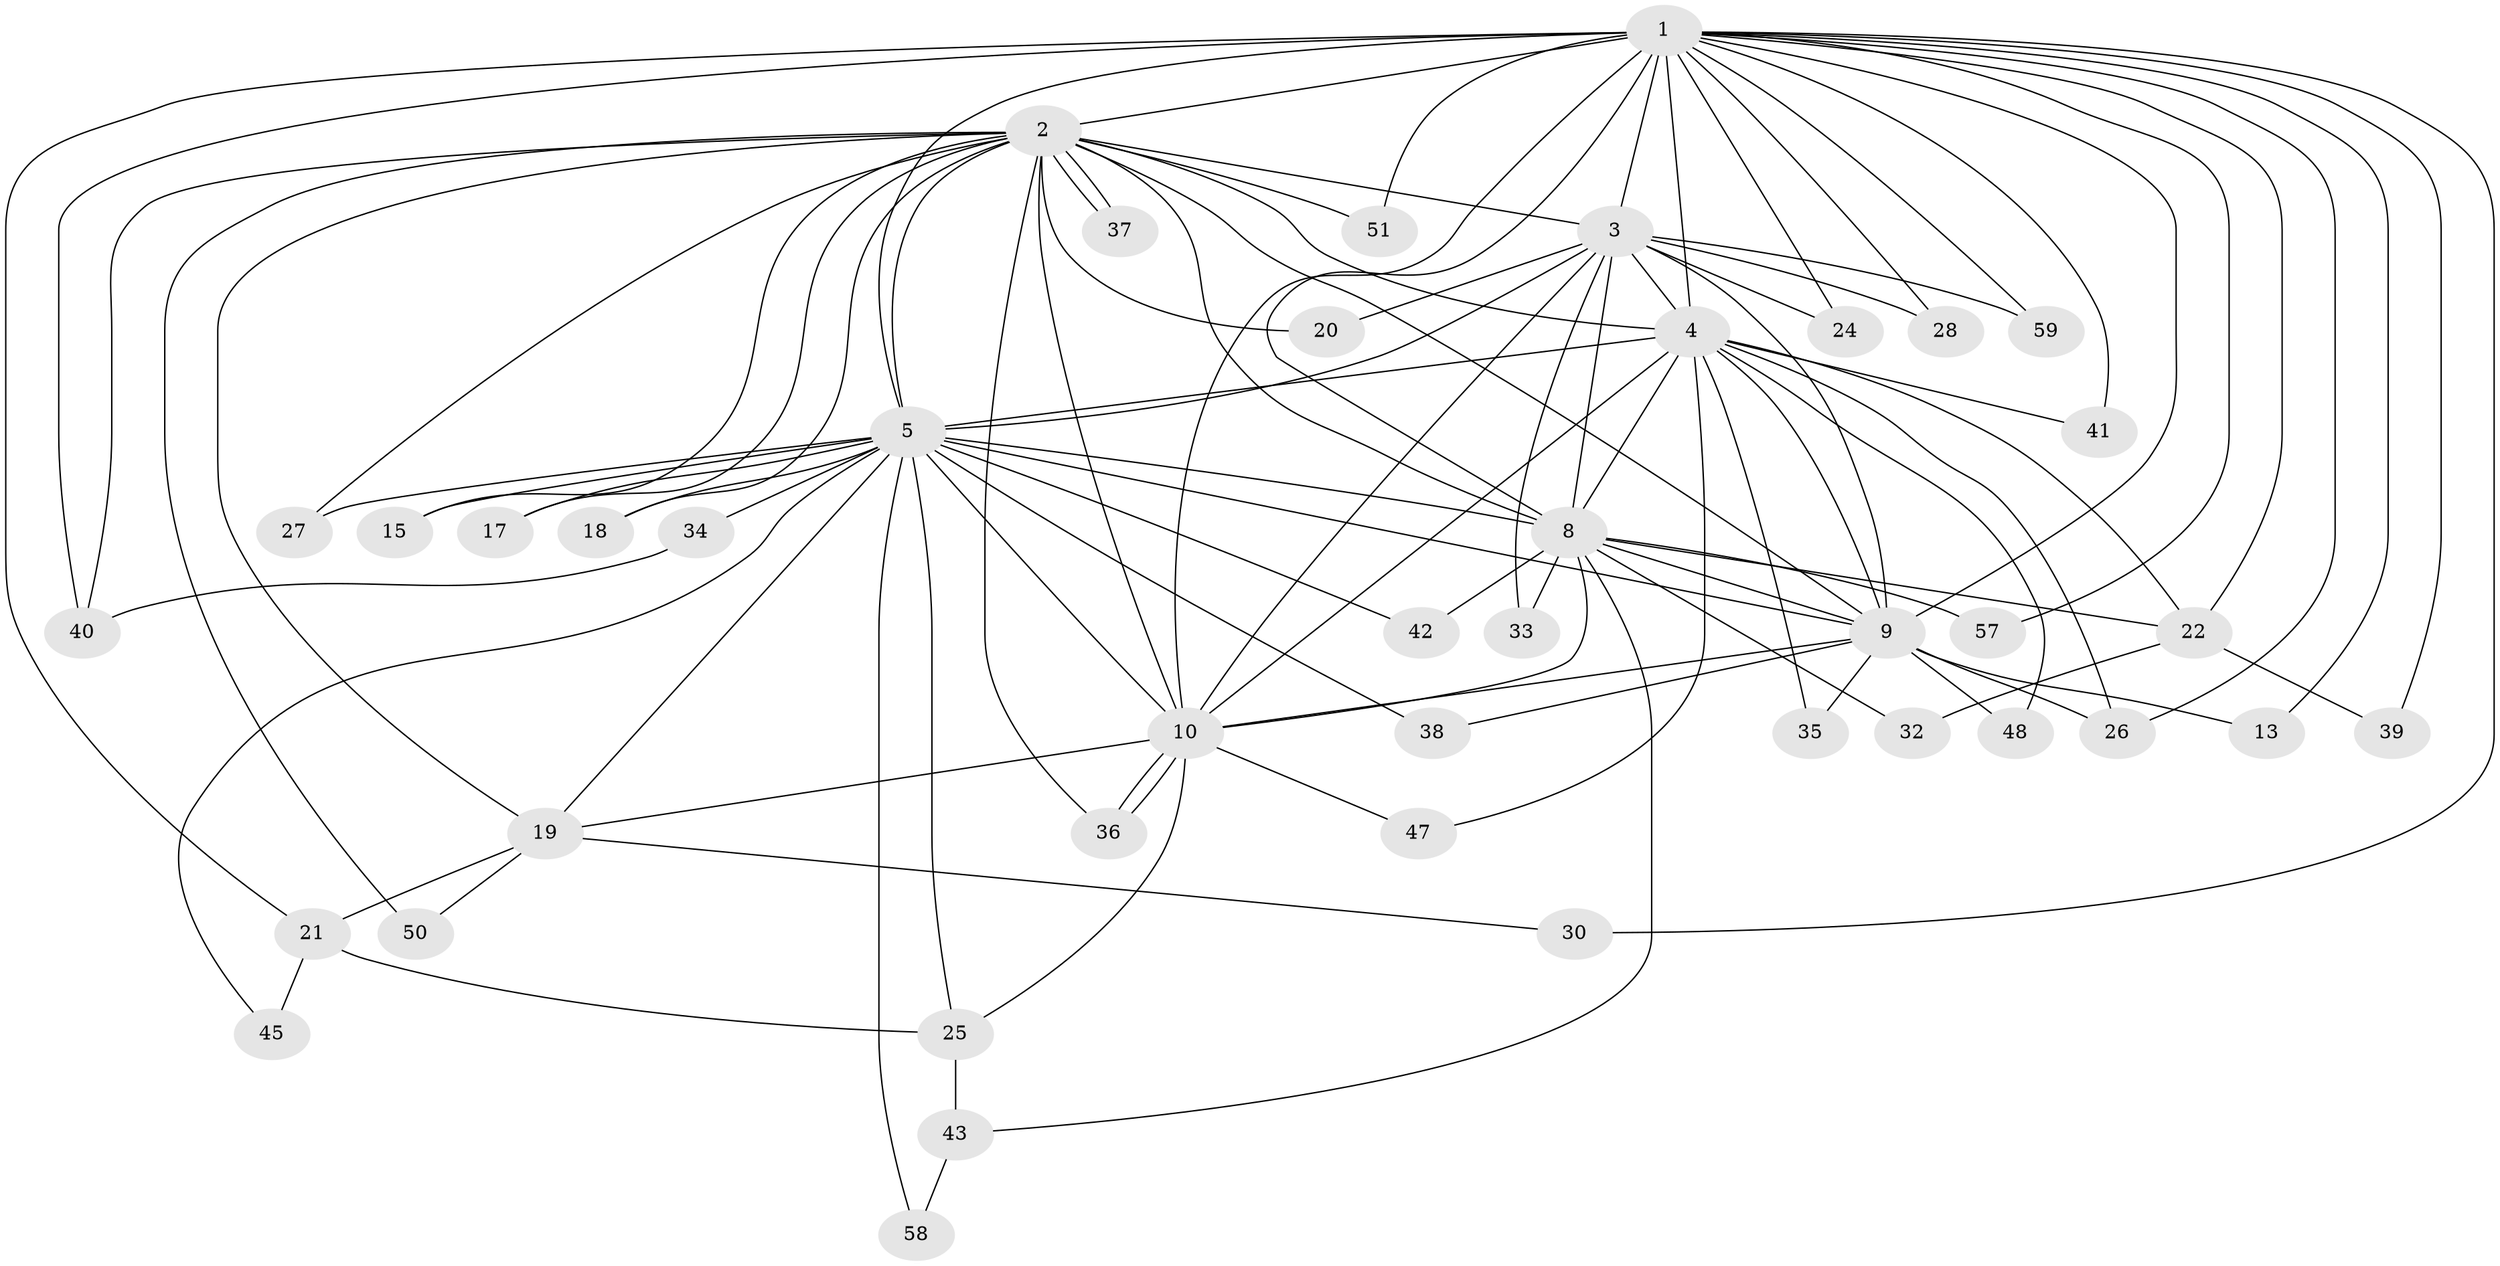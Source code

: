 // Generated by graph-tools (version 1.1) at 2025/23/03/03/25 07:23:42]
// undirected, 42 vertices, 101 edges
graph export_dot {
graph [start="1"]
  node [color=gray90,style=filled];
  1 [super="+6"];
  2 [super="+55"];
  3 [super="+16"];
  4 [super="+23"];
  5 [super="+7"];
  8 [super="+12"];
  9 [super="+11"];
  10 [super="+14"];
  13;
  15;
  17 [super="+54"];
  18;
  19 [super="+29"];
  20;
  21 [super="+46"];
  22 [super="+53"];
  24;
  25 [super="+31"];
  26 [super="+49"];
  27;
  28;
  30 [super="+56"];
  32;
  33;
  34;
  35;
  36 [super="+52"];
  37;
  38;
  39;
  40 [super="+44"];
  41;
  42;
  43;
  45;
  47;
  48;
  50;
  51;
  57;
  58;
  59;
  1 -- 2 [weight=2];
  1 -- 3 [weight=2];
  1 -- 4 [weight=3];
  1 -- 5 [weight=4];
  1 -- 8 [weight=2];
  1 -- 9 [weight=2];
  1 -- 10 [weight=3];
  1 -- 13;
  1 -- 22;
  1 -- 28;
  1 -- 21;
  1 -- 24;
  1 -- 30 [weight=2];
  1 -- 39;
  1 -- 40;
  1 -- 41;
  1 -- 51;
  1 -- 57;
  1 -- 59;
  1 -- 26;
  2 -- 3;
  2 -- 4 [weight=2];
  2 -- 5 [weight=2];
  2 -- 8;
  2 -- 9 [weight=2];
  2 -- 10;
  2 -- 15;
  2 -- 18;
  2 -- 19;
  2 -- 20;
  2 -- 27;
  2 -- 37;
  2 -- 37;
  2 -- 40;
  2 -- 50;
  2 -- 51;
  2 -- 17;
  2 -- 36;
  3 -- 4;
  3 -- 5 [weight=2];
  3 -- 8 [weight=2];
  3 -- 9;
  3 -- 10;
  3 -- 24;
  3 -- 28;
  3 -- 33;
  3 -- 59;
  3 -- 20;
  4 -- 5 [weight=2];
  4 -- 8;
  4 -- 9;
  4 -- 10;
  4 -- 22;
  4 -- 26;
  4 -- 35;
  4 -- 41;
  4 -- 47;
  4 -- 48;
  5 -- 8 [weight=2];
  5 -- 9 [weight=2];
  5 -- 10 [weight=2];
  5 -- 15;
  5 -- 17 [weight=2];
  5 -- 25 [weight=2];
  5 -- 27;
  5 -- 42;
  5 -- 45;
  5 -- 34;
  5 -- 38;
  5 -- 18;
  5 -- 58;
  5 -- 19;
  8 -- 9 [weight=2];
  8 -- 10;
  8 -- 33;
  8 -- 42;
  8 -- 43;
  8 -- 57;
  8 -- 22;
  8 -- 32;
  9 -- 10;
  9 -- 13;
  9 -- 26;
  9 -- 35;
  9 -- 38;
  9 -- 48;
  10 -- 25;
  10 -- 36;
  10 -- 36;
  10 -- 47;
  10 -- 19;
  19 -- 21;
  19 -- 30;
  19 -- 50;
  21 -- 45;
  21 -- 25;
  22 -- 32;
  22 -- 39;
  25 -- 43;
  34 -- 40;
  43 -- 58;
}
